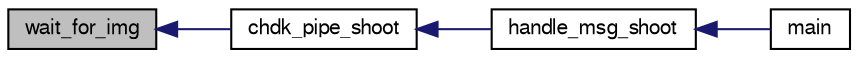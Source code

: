 digraph "wait_for_img"
{
  edge [fontname="FreeSans",fontsize="10",labelfontname="FreeSans",labelfontsize="10"];
  node [fontname="FreeSans",fontsize="10",shape=record];
  rankdir="LR";
  Node1 [label="wait_for_img",height=0.2,width=0.4,color="black", fillcolor="grey75", style="filled", fontcolor="black"];
  Node1 -> Node2 [dir="back",color="midnightblue",fontsize="10",style="solid",fontname="FreeSans"];
  Node2 [label="chdk_pipe_shoot",height=0.2,width=0.4,color="black", fillcolor="white", style="filled",URL="$chdk__pipe_8h.html#acbcd675fa8ae8c63391052f98e33c5a4",tooltip="Shoot an image. "];
  Node2 -> Node3 [dir="back",color="midnightblue",fontsize="10",style="solid",fontname="FreeSans"];
  Node3 [label="handle_msg_shoot",height=0.2,width=0.4,color="black", fillcolor="white", style="filled",URL="$catia_8c.html#a874ad24e30fa71665c1f2397d84af5e2"];
  Node3 -> Node4 [dir="back",color="midnightblue",fontsize="10",style="solid",fontname="FreeSans"];
  Node4 [label="main",height=0.2,width=0.4,color="black", fillcolor="white", style="filled",URL="$catia_8c.html#a0ddf1224851353fc92bfbff6f499fa97"];
}
